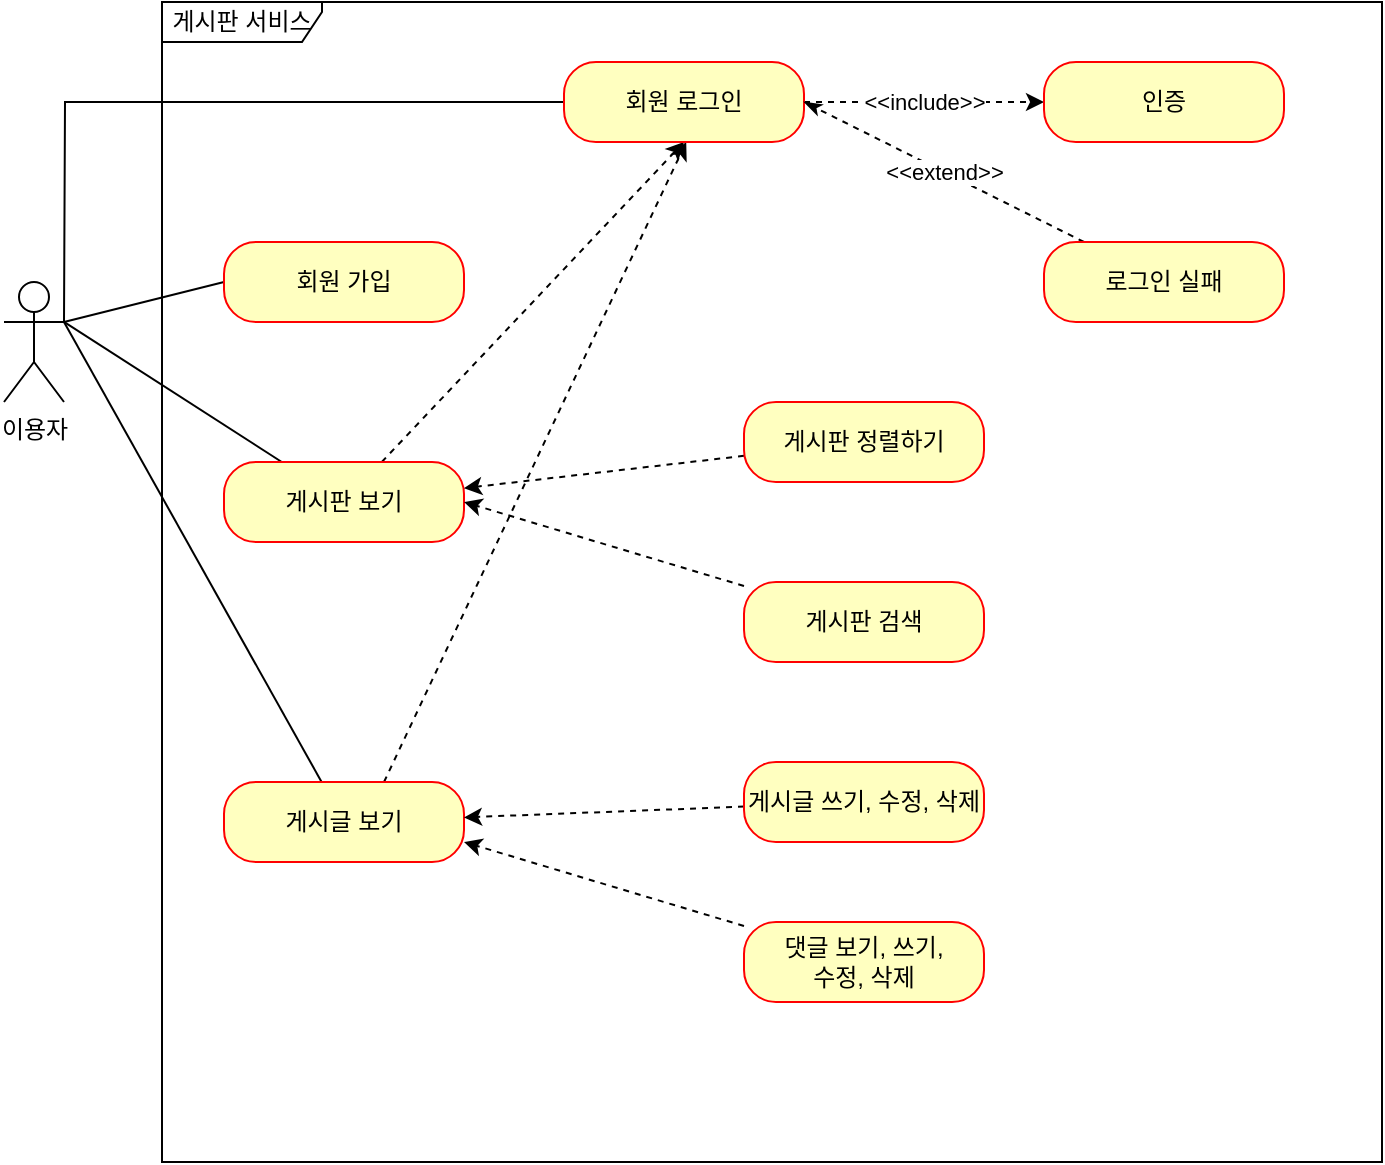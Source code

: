 <mxfile version="21.5.2" type="github">
  <diagram name="페이지-1" id="dFPKH2xTRsoH1zjUMbul">
    <mxGraphModel dx="1303" dy="708" grid="1" gridSize="10" guides="1" tooltips="1" connect="1" arrows="1" fold="1" page="1" pageScale="1" pageWidth="827" pageHeight="1169" math="0" shadow="0">
      <root>
        <mxCell id="0" />
        <mxCell id="1" parent="0" />
        <mxCell id="MXV_r3sNd8mK_TKYUdvW-1" value="이용자" style="shape=umlActor;verticalLabelPosition=bottom;verticalAlign=top;html=1;" vertex="1" parent="1">
          <mxGeometry x="30" y="150" width="30" height="60" as="geometry" />
        </mxCell>
        <mxCell id="MXV_r3sNd8mK_TKYUdvW-2" value="게시판 서비스" style="shape=umlFrame;whiteSpace=wrap;html=1;pointerEvents=0;width=80;height=20;" vertex="1" parent="1">
          <mxGeometry x="109" y="10" width="610" height="580" as="geometry" />
        </mxCell>
        <mxCell id="MXV_r3sNd8mK_TKYUdvW-15" style="rounded=0;orthogonalLoop=1;jettySize=auto;html=1;exitX=0;exitY=0.5;exitDx=0;exitDy=0;entryX=1;entryY=0.333;entryDx=0;entryDy=0;entryPerimeter=0;endArrow=none;endFill=0;" edge="1" parent="1" source="MXV_r3sNd8mK_TKYUdvW-4" target="MXV_r3sNd8mK_TKYUdvW-1">
          <mxGeometry relative="1" as="geometry" />
        </mxCell>
        <mxCell id="MXV_r3sNd8mK_TKYUdvW-4" value="회원 가입" style="rounded=1;whiteSpace=wrap;html=1;arcSize=40;fontColor=#000000;fillColor=#ffffc0;strokeColor=#ff0000;" vertex="1" parent="1">
          <mxGeometry x="140" y="130" width="120" height="40" as="geometry" />
        </mxCell>
        <mxCell id="MXV_r3sNd8mK_TKYUdvW-17" style="rounded=0;orthogonalLoop=1;jettySize=auto;html=1;entryX=1;entryY=0.333;entryDx=0;entryDy=0;entryPerimeter=0;endArrow=none;endFill=0;" edge="1" parent="1" source="MXV_r3sNd8mK_TKYUdvW-6" target="MXV_r3sNd8mK_TKYUdvW-1">
          <mxGeometry relative="1" as="geometry" />
        </mxCell>
        <mxCell id="MXV_r3sNd8mK_TKYUdvW-21" value="" style="rounded=0;orthogonalLoop=1;jettySize=auto;html=1;entryX=0.5;entryY=1;entryDx=0;entryDy=0;dashed=1;" edge="1" parent="1" source="MXV_r3sNd8mK_TKYUdvW-6" target="MXV_r3sNd8mK_TKYUdvW-8">
          <mxGeometry relative="1" as="geometry" />
        </mxCell>
        <mxCell id="MXV_r3sNd8mK_TKYUdvW-6" value="게시판 보기" style="rounded=1;whiteSpace=wrap;html=1;arcSize=40;fontColor=#000000;fillColor=#ffffc0;strokeColor=#ff0000;" vertex="1" parent="1">
          <mxGeometry x="140" y="240" width="120" height="40" as="geometry" />
        </mxCell>
        <mxCell id="MXV_r3sNd8mK_TKYUdvW-18" style="rounded=0;orthogonalLoop=1;jettySize=auto;html=1;entryX=1;entryY=0.333;entryDx=0;entryDy=0;entryPerimeter=0;endArrow=none;endFill=0;" edge="1" parent="1" source="MXV_r3sNd8mK_TKYUdvW-7" target="MXV_r3sNd8mK_TKYUdvW-1">
          <mxGeometry relative="1" as="geometry" />
        </mxCell>
        <mxCell id="MXV_r3sNd8mK_TKYUdvW-22" value="" style="rounded=0;orthogonalLoop=1;jettySize=auto;html=1;dashed=1;" edge="1" parent="1">
          <mxGeometry relative="1" as="geometry">
            <mxPoint x="220.004" y="400" as="sourcePoint" />
            <mxPoint x="371.116" y="80" as="targetPoint" />
          </mxGeometry>
        </mxCell>
        <mxCell id="MXV_r3sNd8mK_TKYUdvW-7" value="게시글 보기" style="rounded=1;whiteSpace=wrap;html=1;arcSize=40;fontColor=#000000;fillColor=#ffffc0;strokeColor=#ff0000;" vertex="1" parent="1">
          <mxGeometry x="140" y="400" width="120" height="40" as="geometry" />
        </mxCell>
        <mxCell id="MXV_r3sNd8mK_TKYUdvW-16" style="edgeStyle=orthogonalEdgeStyle;rounded=0;orthogonalLoop=1;jettySize=auto;html=1;endArrow=none;endFill=0;" edge="1" parent="1" source="MXV_r3sNd8mK_TKYUdvW-8">
          <mxGeometry relative="1" as="geometry">
            <mxPoint x="60" y="170" as="targetPoint" />
          </mxGeometry>
        </mxCell>
        <mxCell id="MXV_r3sNd8mK_TKYUdvW-19" value="&amp;lt;&amp;lt;include&amp;gt;&amp;gt;" style="edgeStyle=orthogonalEdgeStyle;rounded=0;orthogonalLoop=1;jettySize=auto;html=1;entryX=0;entryY=0.5;entryDx=0;entryDy=0;endArrow=classic;endFill=1;dashed=1;" edge="1" parent="1" source="MXV_r3sNd8mK_TKYUdvW-8" target="MXV_r3sNd8mK_TKYUdvW-9">
          <mxGeometry relative="1" as="geometry" />
        </mxCell>
        <mxCell id="MXV_r3sNd8mK_TKYUdvW-8" value="회원 로그인" style="rounded=1;whiteSpace=wrap;html=1;arcSize=40;fontColor=#000000;fillColor=#ffffc0;strokeColor=#ff0000;" vertex="1" parent="1">
          <mxGeometry x="310" y="40" width="120" height="40" as="geometry" />
        </mxCell>
        <mxCell id="MXV_r3sNd8mK_TKYUdvW-9" value="인증" style="rounded=1;whiteSpace=wrap;html=1;arcSize=40;fontColor=#000000;fillColor=#ffffc0;strokeColor=#ff0000;" vertex="1" parent="1">
          <mxGeometry x="550" y="40" width="120" height="40" as="geometry" />
        </mxCell>
        <mxCell id="MXV_r3sNd8mK_TKYUdvW-20" value="&amp;lt;&amp;lt;extend&amp;gt;&amp;gt;" style="rounded=0;orthogonalLoop=1;jettySize=auto;html=1;entryX=1;entryY=0.5;entryDx=0;entryDy=0;endArrow=classicThin;endFill=1;dashed=1;" edge="1" parent="1" source="MXV_r3sNd8mK_TKYUdvW-10" target="MXV_r3sNd8mK_TKYUdvW-8">
          <mxGeometry relative="1" as="geometry" />
        </mxCell>
        <mxCell id="MXV_r3sNd8mK_TKYUdvW-10" value="로그인 실패" style="rounded=1;whiteSpace=wrap;html=1;arcSize=40;fontColor=#000000;fillColor=#ffffc0;strokeColor=#ff0000;" vertex="1" parent="1">
          <mxGeometry x="550" y="130" width="120" height="40" as="geometry" />
        </mxCell>
        <mxCell id="MXV_r3sNd8mK_TKYUdvW-23" style="rounded=0;orthogonalLoop=1;jettySize=auto;html=1;dashed=1;" edge="1" parent="1" source="MXV_r3sNd8mK_TKYUdvW-11" target="MXV_r3sNd8mK_TKYUdvW-6">
          <mxGeometry relative="1" as="geometry" />
        </mxCell>
        <mxCell id="MXV_r3sNd8mK_TKYUdvW-11" value="게시판 정렬하기" style="rounded=1;whiteSpace=wrap;html=1;arcSize=40;fontColor=#000000;fillColor=#ffffc0;strokeColor=#ff0000;" vertex="1" parent="1">
          <mxGeometry x="400" y="210" width="120" height="40" as="geometry" />
        </mxCell>
        <mxCell id="MXV_r3sNd8mK_TKYUdvW-24" value="" style="rounded=0;orthogonalLoop=1;jettySize=auto;html=1;entryX=1;entryY=0.5;entryDx=0;entryDy=0;dashed=1;" edge="1" parent="1" source="MXV_r3sNd8mK_TKYUdvW-12" target="MXV_r3sNd8mK_TKYUdvW-6">
          <mxGeometry relative="1" as="geometry" />
        </mxCell>
        <mxCell id="MXV_r3sNd8mK_TKYUdvW-12" value="게시판 검색" style="rounded=1;whiteSpace=wrap;html=1;arcSize=40;fontColor=#000000;fillColor=#ffffc0;strokeColor=#ff0000;" vertex="1" parent="1">
          <mxGeometry x="400" y="300" width="120" height="40" as="geometry" />
        </mxCell>
        <mxCell id="MXV_r3sNd8mK_TKYUdvW-25" style="rounded=0;orthogonalLoop=1;jettySize=auto;html=1;dashed=1;" edge="1" parent="1" source="MXV_r3sNd8mK_TKYUdvW-13" target="MXV_r3sNd8mK_TKYUdvW-7">
          <mxGeometry relative="1" as="geometry" />
        </mxCell>
        <mxCell id="MXV_r3sNd8mK_TKYUdvW-13" value="게시글 쓰기, 수정, 삭제" style="rounded=1;whiteSpace=wrap;html=1;arcSize=40;fontColor=#000000;fillColor=#ffffc0;strokeColor=#ff0000;" vertex="1" parent="1">
          <mxGeometry x="400" y="390" width="120" height="40" as="geometry" />
        </mxCell>
        <mxCell id="MXV_r3sNd8mK_TKYUdvW-26" style="rounded=0;orthogonalLoop=1;jettySize=auto;html=1;entryX=1;entryY=0.75;entryDx=0;entryDy=0;dashed=1;" edge="1" parent="1" source="MXV_r3sNd8mK_TKYUdvW-14" target="MXV_r3sNd8mK_TKYUdvW-7">
          <mxGeometry relative="1" as="geometry" />
        </mxCell>
        <mxCell id="MXV_r3sNd8mK_TKYUdvW-14" value="댓글 보기, 쓰기, &lt;br&gt;수정, 삭제" style="rounded=1;whiteSpace=wrap;html=1;arcSize=40;fontColor=#000000;fillColor=#ffffc0;strokeColor=#ff0000;" vertex="1" parent="1">
          <mxGeometry x="400" y="470" width="120" height="40" as="geometry" />
        </mxCell>
      </root>
    </mxGraphModel>
  </diagram>
</mxfile>
